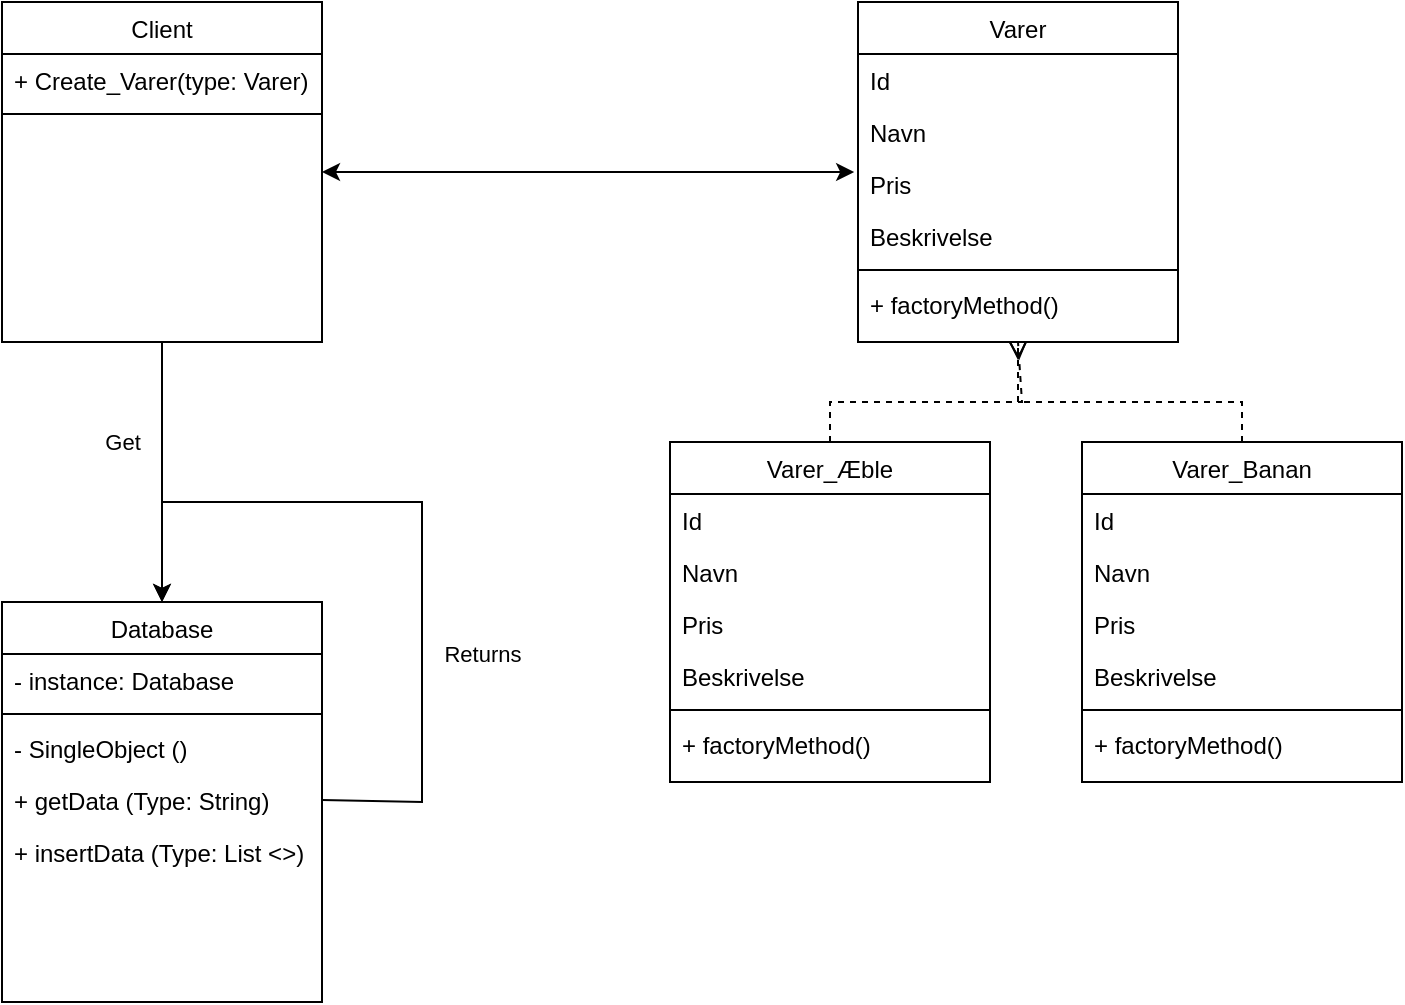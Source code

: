 <mxfile version="24.0.1" type="device">
  <diagram id="C5RBs43oDa-KdzZeNtuy" name="Page-1">
    <mxGraphModel dx="1434" dy="780" grid="1" gridSize="10" guides="1" tooltips="1" connect="1" arrows="1" fold="1" page="1" pageScale="1" pageWidth="827" pageHeight="1169" math="0" shadow="0">
      <root>
        <mxCell id="WIyWlLk6GJQsqaUBKTNV-0" />
        <mxCell id="WIyWlLk6GJQsqaUBKTNV-1" parent="WIyWlLk6GJQsqaUBKTNV-0" />
        <mxCell id="zkfFHV4jXpPFQw0GAbJ--17" value="Varer" style="swimlane;fontStyle=0;align=center;verticalAlign=top;childLayout=stackLayout;horizontal=1;startSize=26;horizontalStack=0;resizeParent=1;resizeLast=0;collapsible=1;marginBottom=0;rounded=0;shadow=0;strokeWidth=1;container=0;" parent="WIyWlLk6GJQsqaUBKTNV-1" vertex="1">
          <mxGeometry x="508" y="110" width="160" height="170" as="geometry">
            <mxRectangle x="550" y="140" width="160" height="26" as="alternateBounds" />
          </mxGeometry>
        </mxCell>
        <mxCell id="xkjEUZCcFL-ngxI55IiF-2" value="Id" style="text;align=left;verticalAlign=top;spacingLeft=4;spacingRight=4;overflow=hidden;rotatable=0;points=[[0,0.5],[1,0.5]];portConstraint=eastwest;" vertex="1" parent="zkfFHV4jXpPFQw0GAbJ--17">
          <mxGeometry y="26" width="160" height="26" as="geometry" />
        </mxCell>
        <mxCell id="zkfFHV4jXpPFQw0GAbJ--18" value="Navn" style="text;align=left;verticalAlign=top;spacingLeft=4;spacingRight=4;overflow=hidden;rotatable=0;points=[[0,0.5],[1,0.5]];portConstraint=eastwest;" parent="zkfFHV4jXpPFQw0GAbJ--17" vertex="1">
          <mxGeometry y="52" width="160" height="26" as="geometry" />
        </mxCell>
        <mxCell id="xkjEUZCcFL-ngxI55IiF-3" value="Pris" style="text;align=left;verticalAlign=top;spacingLeft=4;spacingRight=4;overflow=hidden;rotatable=0;points=[[0,0.5],[1,0.5]];portConstraint=eastwest;" vertex="1" parent="zkfFHV4jXpPFQw0GAbJ--17">
          <mxGeometry y="78" width="160" height="26" as="geometry" />
        </mxCell>
        <mxCell id="xkjEUZCcFL-ngxI55IiF-4" value="Beskrivelse" style="text;align=left;verticalAlign=top;spacingLeft=4;spacingRight=4;overflow=hidden;rotatable=0;points=[[0,0.5],[1,0.5]];portConstraint=eastwest;" vertex="1" parent="zkfFHV4jXpPFQw0GAbJ--17">
          <mxGeometry y="104" width="160" height="26" as="geometry" />
        </mxCell>
        <mxCell id="xkjEUZCcFL-ngxI55IiF-6" value="" style="line;strokeWidth=1;fillColor=none;align=left;verticalAlign=middle;spacingTop=-1;spacingLeft=3;spacingRight=3;rotatable=0;labelPosition=right;points=[];portConstraint=eastwest;strokeColor=inherit;" vertex="1" parent="zkfFHV4jXpPFQw0GAbJ--17">
          <mxGeometry y="130" width="160" height="8" as="geometry" />
        </mxCell>
        <mxCell id="xkjEUZCcFL-ngxI55IiF-7" value="+ factoryMethod()" style="text;align=left;verticalAlign=top;spacingLeft=4;spacingRight=4;overflow=hidden;rotatable=0;points=[[0,0.5],[1,0.5]];portConstraint=eastwest;" vertex="1" parent="zkfFHV4jXpPFQw0GAbJ--17">
          <mxGeometry y="138" width="160" height="26" as="geometry" />
        </mxCell>
        <mxCell id="xkjEUZCcFL-ngxI55IiF-8" value="Varer_Banan" style="swimlane;fontStyle=0;align=center;verticalAlign=top;childLayout=stackLayout;horizontal=1;startSize=26;horizontalStack=0;resizeParent=1;resizeLast=0;collapsible=1;marginBottom=0;rounded=0;shadow=0;strokeWidth=1;container=0;" vertex="1" parent="WIyWlLk6GJQsqaUBKTNV-1">
          <mxGeometry x="620" y="330" width="160" height="170" as="geometry">
            <mxRectangle x="550" y="140" width="160" height="26" as="alternateBounds" />
          </mxGeometry>
        </mxCell>
        <mxCell id="xkjEUZCcFL-ngxI55IiF-9" value="Id" style="text;align=left;verticalAlign=top;spacingLeft=4;spacingRight=4;overflow=hidden;rotatable=0;points=[[0,0.5],[1,0.5]];portConstraint=eastwest;" vertex="1" parent="xkjEUZCcFL-ngxI55IiF-8">
          <mxGeometry y="26" width="160" height="26" as="geometry" />
        </mxCell>
        <mxCell id="xkjEUZCcFL-ngxI55IiF-10" value="Navn" style="text;align=left;verticalAlign=top;spacingLeft=4;spacingRight=4;overflow=hidden;rotatable=0;points=[[0,0.5],[1,0.5]];portConstraint=eastwest;" vertex="1" parent="xkjEUZCcFL-ngxI55IiF-8">
          <mxGeometry y="52" width="160" height="26" as="geometry" />
        </mxCell>
        <mxCell id="xkjEUZCcFL-ngxI55IiF-11" value="Pris" style="text;align=left;verticalAlign=top;spacingLeft=4;spacingRight=4;overflow=hidden;rotatable=0;points=[[0,0.5],[1,0.5]];portConstraint=eastwest;" vertex="1" parent="xkjEUZCcFL-ngxI55IiF-8">
          <mxGeometry y="78" width="160" height="26" as="geometry" />
        </mxCell>
        <mxCell id="xkjEUZCcFL-ngxI55IiF-12" value="Beskrivelse" style="text;align=left;verticalAlign=top;spacingLeft=4;spacingRight=4;overflow=hidden;rotatable=0;points=[[0,0.5],[1,0.5]];portConstraint=eastwest;" vertex="1" parent="xkjEUZCcFL-ngxI55IiF-8">
          <mxGeometry y="104" width="160" height="26" as="geometry" />
        </mxCell>
        <mxCell id="xkjEUZCcFL-ngxI55IiF-13" value="" style="line;strokeWidth=1;fillColor=none;align=left;verticalAlign=middle;spacingTop=-1;spacingLeft=3;spacingRight=3;rotatable=0;labelPosition=right;points=[];portConstraint=eastwest;strokeColor=inherit;" vertex="1" parent="xkjEUZCcFL-ngxI55IiF-8">
          <mxGeometry y="130" width="160" height="8" as="geometry" />
        </mxCell>
        <mxCell id="xkjEUZCcFL-ngxI55IiF-14" value="+ factoryMethod()" style="text;align=left;verticalAlign=top;spacingLeft=4;spacingRight=4;overflow=hidden;rotatable=0;points=[[0,0.5],[1,0.5]];portConstraint=eastwest;" vertex="1" parent="xkjEUZCcFL-ngxI55IiF-8">
          <mxGeometry y="138" width="160" height="26" as="geometry" />
        </mxCell>
        <mxCell id="xkjEUZCcFL-ngxI55IiF-15" value="Varer_Æble" style="swimlane;fontStyle=0;align=center;verticalAlign=top;childLayout=stackLayout;horizontal=1;startSize=26;horizontalStack=0;resizeParent=1;resizeLast=0;collapsible=1;marginBottom=0;rounded=0;shadow=0;strokeWidth=1;container=0;" vertex="1" parent="WIyWlLk6GJQsqaUBKTNV-1">
          <mxGeometry x="414" y="330" width="160" height="170" as="geometry">
            <mxRectangle x="550" y="140" width="160" height="26" as="alternateBounds" />
          </mxGeometry>
        </mxCell>
        <mxCell id="xkjEUZCcFL-ngxI55IiF-16" value="Id" style="text;align=left;verticalAlign=top;spacingLeft=4;spacingRight=4;overflow=hidden;rotatable=0;points=[[0,0.5],[1,0.5]];portConstraint=eastwest;" vertex="1" parent="xkjEUZCcFL-ngxI55IiF-15">
          <mxGeometry y="26" width="160" height="26" as="geometry" />
        </mxCell>
        <mxCell id="xkjEUZCcFL-ngxI55IiF-17" value="Navn" style="text;align=left;verticalAlign=top;spacingLeft=4;spacingRight=4;overflow=hidden;rotatable=0;points=[[0,0.5],[1,0.5]];portConstraint=eastwest;" vertex="1" parent="xkjEUZCcFL-ngxI55IiF-15">
          <mxGeometry y="52" width="160" height="26" as="geometry" />
        </mxCell>
        <mxCell id="xkjEUZCcFL-ngxI55IiF-18" value="Pris" style="text;align=left;verticalAlign=top;spacingLeft=4;spacingRight=4;overflow=hidden;rotatable=0;points=[[0,0.5],[1,0.5]];portConstraint=eastwest;" vertex="1" parent="xkjEUZCcFL-ngxI55IiF-15">
          <mxGeometry y="78" width="160" height="26" as="geometry" />
        </mxCell>
        <mxCell id="xkjEUZCcFL-ngxI55IiF-19" value="Beskrivelse" style="text;align=left;verticalAlign=top;spacingLeft=4;spacingRight=4;overflow=hidden;rotatable=0;points=[[0,0.5],[1,0.5]];portConstraint=eastwest;" vertex="1" parent="xkjEUZCcFL-ngxI55IiF-15">
          <mxGeometry y="104" width="160" height="26" as="geometry" />
        </mxCell>
        <mxCell id="xkjEUZCcFL-ngxI55IiF-20" value="" style="line;strokeWidth=1;fillColor=none;align=left;verticalAlign=middle;spacingTop=-1;spacingLeft=3;spacingRight=3;rotatable=0;labelPosition=right;points=[];portConstraint=eastwest;strokeColor=inherit;" vertex="1" parent="xkjEUZCcFL-ngxI55IiF-15">
          <mxGeometry y="130" width="160" height="8" as="geometry" />
        </mxCell>
        <mxCell id="xkjEUZCcFL-ngxI55IiF-21" value="+ factoryMethod()" style="text;align=left;verticalAlign=top;spacingLeft=4;spacingRight=4;overflow=hidden;rotatable=0;points=[[0,0.5],[1,0.5]];portConstraint=eastwest;" vertex="1" parent="xkjEUZCcFL-ngxI55IiF-15">
          <mxGeometry y="138" width="160" height="26" as="geometry" />
        </mxCell>
        <mxCell id="xkjEUZCcFL-ngxI55IiF-22" value="" style="endArrow=ERmany;dashed=1;html=1;rounded=0;entryX=0.5;entryY=1;entryDx=0;entryDy=0;exitX=0.5;exitY=0;exitDx=0;exitDy=0;startArrow=none;startFill=0;endFill=0;" edge="1" parent="WIyWlLk6GJQsqaUBKTNV-1" source="xkjEUZCcFL-ngxI55IiF-8" target="zkfFHV4jXpPFQw0GAbJ--17">
          <mxGeometry width="50" height="50" relative="1" as="geometry">
            <mxPoint x="440" y="390" as="sourcePoint" />
            <mxPoint x="490" y="340" as="targetPoint" />
            <Array as="points">
              <mxPoint x="700" y="310" />
              <mxPoint x="588" y="310" />
            </Array>
          </mxGeometry>
        </mxCell>
        <mxCell id="xkjEUZCcFL-ngxI55IiF-23" value="" style="endArrow=ERmany;dashed=1;html=1;rounded=0;entryX=0.5;entryY=1;entryDx=0;entryDy=0;exitX=0.5;exitY=0;exitDx=0;exitDy=0;endFill=0;" edge="1" parent="WIyWlLk6GJQsqaUBKTNV-1" source="xkjEUZCcFL-ngxI55IiF-15" target="zkfFHV4jXpPFQw0GAbJ--17">
          <mxGeometry width="50" height="50" relative="1" as="geometry">
            <mxPoint x="380" y="560" as="sourcePoint" />
            <mxPoint x="430" y="510" as="targetPoint" />
            <Array as="points">
              <mxPoint x="494" y="310" />
              <mxPoint x="590" y="310" />
            </Array>
          </mxGeometry>
        </mxCell>
        <mxCell id="xkjEUZCcFL-ngxI55IiF-24" value="Client" style="swimlane;fontStyle=0;align=center;verticalAlign=top;childLayout=stackLayout;horizontal=1;startSize=26;horizontalStack=0;resizeParent=1;resizeLast=0;collapsible=1;marginBottom=0;rounded=0;shadow=0;strokeWidth=1;container=0;" vertex="1" parent="WIyWlLk6GJQsqaUBKTNV-1">
          <mxGeometry x="80" y="110" width="160" height="170" as="geometry">
            <mxRectangle x="550" y="140" width="160" height="26" as="alternateBounds" />
          </mxGeometry>
        </mxCell>
        <mxCell id="xkjEUZCcFL-ngxI55IiF-31" value="+ Create_Varer(type: Varer)" style="text;align=left;verticalAlign=top;spacingLeft=4;spacingRight=4;overflow=hidden;rotatable=0;points=[[0,0.5],[1,0.5]];portConstraint=eastwest;" vertex="1" parent="xkjEUZCcFL-ngxI55IiF-24">
          <mxGeometry y="26" width="160" height="26" as="geometry" />
        </mxCell>
        <mxCell id="xkjEUZCcFL-ngxI55IiF-29" value="" style="line;strokeWidth=1;fillColor=none;align=left;verticalAlign=middle;spacingTop=-1;spacingLeft=3;spacingRight=3;rotatable=0;labelPosition=right;points=[];portConstraint=eastwest;strokeColor=inherit;" vertex="1" parent="xkjEUZCcFL-ngxI55IiF-24">
          <mxGeometry y="52" width="160" height="8" as="geometry" />
        </mxCell>
        <mxCell id="xkjEUZCcFL-ngxI55IiF-32" value="" style="endArrow=classic;startArrow=classic;html=1;rounded=0;exitX=1;exitY=0.5;exitDx=0;exitDy=0;entryX=-0.012;entryY=0.269;entryDx=0;entryDy=0;entryPerimeter=0;" edge="1" parent="WIyWlLk6GJQsqaUBKTNV-1" source="xkjEUZCcFL-ngxI55IiF-24" target="xkjEUZCcFL-ngxI55IiF-3">
          <mxGeometry width="50" height="50" relative="1" as="geometry">
            <mxPoint x="360" y="240" as="sourcePoint" />
            <mxPoint x="510" y="201" as="targetPoint" />
          </mxGeometry>
        </mxCell>
        <mxCell id="xkjEUZCcFL-ngxI55IiF-33" value="Database" style="swimlane;fontStyle=0;align=center;verticalAlign=top;childLayout=stackLayout;horizontal=1;startSize=26;horizontalStack=0;resizeParent=1;resizeLast=0;collapsible=1;marginBottom=0;rounded=0;shadow=0;strokeWidth=1;container=0;" vertex="1" parent="WIyWlLk6GJQsqaUBKTNV-1">
          <mxGeometry x="80" y="410" width="160" height="200" as="geometry">
            <mxRectangle x="550" y="140" width="160" height="26" as="alternateBounds" />
          </mxGeometry>
        </mxCell>
        <mxCell id="xkjEUZCcFL-ngxI55IiF-34" value="- instance: Database" style="text;align=left;verticalAlign=top;spacingLeft=4;spacingRight=4;overflow=hidden;rotatable=0;points=[[0,0.5],[1,0.5]];portConstraint=eastwest;" vertex="1" parent="xkjEUZCcFL-ngxI55IiF-33">
          <mxGeometry y="26" width="160" height="26" as="geometry" />
        </mxCell>
        <mxCell id="xkjEUZCcFL-ngxI55IiF-35" value="" style="line;strokeWidth=1;fillColor=none;align=left;verticalAlign=middle;spacingTop=-1;spacingLeft=3;spacingRight=3;rotatable=0;labelPosition=right;points=[];portConstraint=eastwest;strokeColor=inherit;" vertex="1" parent="xkjEUZCcFL-ngxI55IiF-33">
          <mxGeometry y="52" width="160" height="8" as="geometry" />
        </mxCell>
        <mxCell id="xkjEUZCcFL-ngxI55IiF-39" value="- SingleObject ()" style="text;align=left;verticalAlign=top;spacingLeft=4;spacingRight=4;overflow=hidden;rotatable=0;points=[[0,0.5],[1,0.5]];portConstraint=eastwest;" vertex="1" parent="xkjEUZCcFL-ngxI55IiF-33">
          <mxGeometry y="60" width="160" height="26" as="geometry" />
        </mxCell>
        <mxCell id="xkjEUZCcFL-ngxI55IiF-40" value="+ getData (Type: String)" style="text;align=left;verticalAlign=top;spacingLeft=4;spacingRight=4;overflow=hidden;rotatable=0;points=[[0,0.5],[1,0.5]];portConstraint=eastwest;" vertex="1" parent="xkjEUZCcFL-ngxI55IiF-33">
          <mxGeometry y="86" width="160" height="26" as="geometry" />
        </mxCell>
        <mxCell id="xkjEUZCcFL-ngxI55IiF-41" value="+ insertData (Type: List &lt;&gt;)" style="text;align=left;verticalAlign=top;spacingLeft=4;spacingRight=4;overflow=hidden;rotatable=0;points=[[0,0.5],[1,0.5]];portConstraint=eastwest;" vertex="1" parent="xkjEUZCcFL-ngxI55IiF-33">
          <mxGeometry y="112" width="160" height="26" as="geometry" />
        </mxCell>
        <mxCell id="xkjEUZCcFL-ngxI55IiF-42" value="" style="endArrow=classic;html=1;rounded=0;exitX=1;exitY=0.5;exitDx=0;exitDy=0;entryX=0.5;entryY=0;entryDx=0;entryDy=0;" edge="1" parent="xkjEUZCcFL-ngxI55IiF-33" source="xkjEUZCcFL-ngxI55IiF-40" target="xkjEUZCcFL-ngxI55IiF-33">
          <mxGeometry width="50" height="50" relative="1" as="geometry">
            <mxPoint x="190" y="120" as="sourcePoint" />
            <mxPoint x="80" y="-40" as="targetPoint" />
            <Array as="points">
              <mxPoint x="210" y="100" />
              <mxPoint x="210" y="-50" />
              <mxPoint x="80" y="-50" />
            </Array>
          </mxGeometry>
        </mxCell>
        <mxCell id="xkjEUZCcFL-ngxI55IiF-43" value="Returns" style="edgeLabel;html=1;align=center;verticalAlign=middle;resizable=0;points=[];" vertex="1" connectable="0" parent="xkjEUZCcFL-ngxI55IiF-42">
          <mxGeometry x="-0.437" y="-2" relative="1" as="geometry">
            <mxPoint x="28" y="-17" as="offset" />
          </mxGeometry>
        </mxCell>
        <mxCell id="xkjEUZCcFL-ngxI55IiF-44" value="" style="endArrow=classic;html=1;rounded=0;entryX=0.5;entryY=0;entryDx=0;entryDy=0;exitX=0.5;exitY=1;exitDx=0;exitDy=0;" edge="1" parent="WIyWlLk6GJQsqaUBKTNV-1" source="xkjEUZCcFL-ngxI55IiF-24" target="xkjEUZCcFL-ngxI55IiF-33">
          <mxGeometry width="50" height="50" relative="1" as="geometry">
            <mxPoint x="150" y="280" as="sourcePoint" />
            <mxPoint x="220" y="290" as="targetPoint" />
          </mxGeometry>
        </mxCell>
        <mxCell id="xkjEUZCcFL-ngxI55IiF-45" value="Get" style="edgeLabel;html=1;align=center;verticalAlign=middle;resizable=0;points=[];" vertex="1" connectable="0" parent="xkjEUZCcFL-ngxI55IiF-44">
          <mxGeometry x="-0.262" y="-2" relative="1" as="geometry">
            <mxPoint x="-18" y="2" as="offset" />
          </mxGeometry>
        </mxCell>
      </root>
    </mxGraphModel>
  </diagram>
</mxfile>
